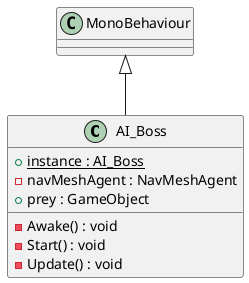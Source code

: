 @startuml
class AI_Boss {
    + {static} instance : AI_Boss
    - navMeshAgent : NavMeshAgent
    + prey : GameObject
    - Awake() : void
    - Start() : void
    - Update() : void
}
MonoBehaviour <|-- AI_Boss
@enduml
